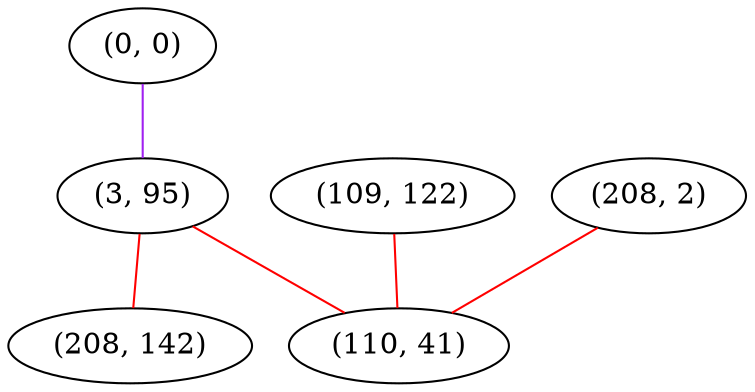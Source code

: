 graph "" {
"(0, 0)";
"(109, 122)";
"(208, 2)";
"(3, 95)";
"(208, 142)";
"(110, 41)";
"(0, 0)" -- "(3, 95)"  [color=purple, key=0, weight=4];
"(109, 122)" -- "(110, 41)"  [color=red, key=0, weight=1];
"(208, 2)" -- "(110, 41)"  [color=red, key=0, weight=1];
"(3, 95)" -- "(208, 142)"  [color=red, key=0, weight=1];
"(3, 95)" -- "(110, 41)"  [color=red, key=0, weight=1];
}
